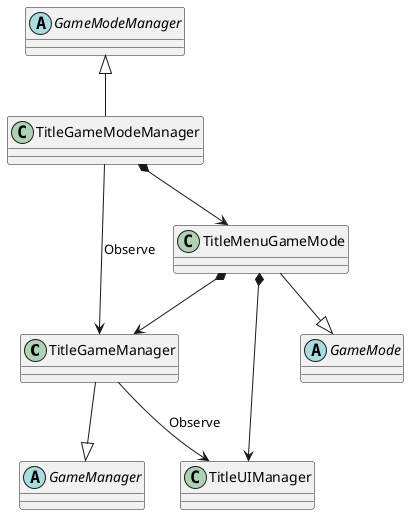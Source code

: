@startuml タイトルシーン
class TitleGameManager{

}

class TitleUIManager{

}

class TitleMenuGameMode{

}

class TitleGameModeManager{

}

abstract class GameMode{

}

abstract class GameModeManager{

}

abstract class GameManager{

}

TitleGameManager --|> GameManager
TitleGameModeManager -up-|> GameModeManager
TitleMenuGameMode --|> GameMode

TitleMenuGameMode *--> TitleUIManager
TitleMenuGameMode *--> TitleGameManager 

TitleGameManager --> TitleUIManager : Observe

TitleGameModeManager -right-> TitleGameManager : Observe
TitleGameModeManager *--> TitleMenuGameMode



@enduml